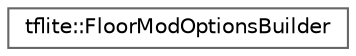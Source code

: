 digraph "Graphical Class Hierarchy"
{
 // LATEX_PDF_SIZE
  bgcolor="transparent";
  edge [fontname=Helvetica,fontsize=10,labelfontname=Helvetica,labelfontsize=10];
  node [fontname=Helvetica,fontsize=10,shape=box,height=0.2,width=0.4];
  rankdir="LR";
  Node0 [id="Node000000",label="tflite::FloorModOptionsBuilder",height=0.2,width=0.4,color="grey40", fillcolor="white", style="filled",URL="$structtflite_1_1_floor_mod_options_builder.html",tooltip=" "];
}
